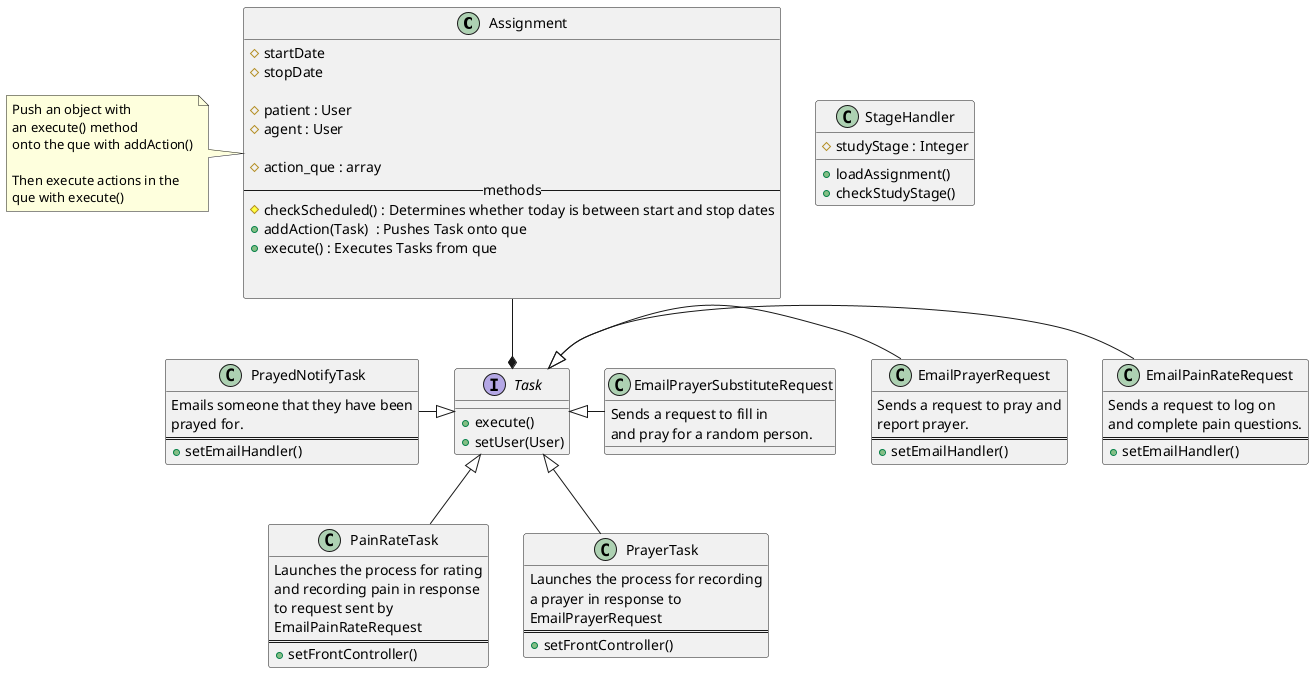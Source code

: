 @startuml

class Assignment{
    #startDate
    #stopDate

    #patient : User
    #agent : User

    #action_que : array
    --methods--
    #checkScheduled() : Determines whether today is between start and stop dates
    +addAction(Task)  : Pushes Task onto que
    +execute() : Executes Tasks from que


}
note left of Assignment
Push an object with
an execute() method
onto the que with addAction()

Then execute actions in the
que with execute()
end note


interface Task{
    +execute()
    +setUser(User)
}

class EmailPainRateRequest{
    Sends a request to log on
    and complete pain questions.
    ====
    +setEmailHandler()
}

class EmailPrayerRequest{
    Sends a request to pray and
    report prayer.
    ====
    +setEmailHandler()
}

class EmailPrayerSubstituteRequest{
    Sends a request to fill in
    and pray for a random person.
}

class PainRateTask{
    Launches the process for rating
    and recording pain in response
    to request sent by
    EmailPainRateRequest
    ====
    +setFrontController()
}

class PrayerTask{
    Launches the process for recording
    a prayer in response to
    EmailPrayerRequest
    ====
    +setFrontController()
}

class PrayedNotifyTask{
    Emails someone that they have been
    prayed for.
    ====
    +setEmailHandler()
}

class StageHandler{
    #studyStage : Integer
    +loadAssignment()
    +checkStudyStage()
}

EmailPainRateRequest -left-|> Task
EmailPrayerRequest -left-|> Task
EmailPrayerSubstituteRequest -left-|> Task
PainRateTask -up-|> Task
PrayerTask -up-|> Task
PrayedNotifyTask -right-|> Task
Assignment --* Task
@enduml